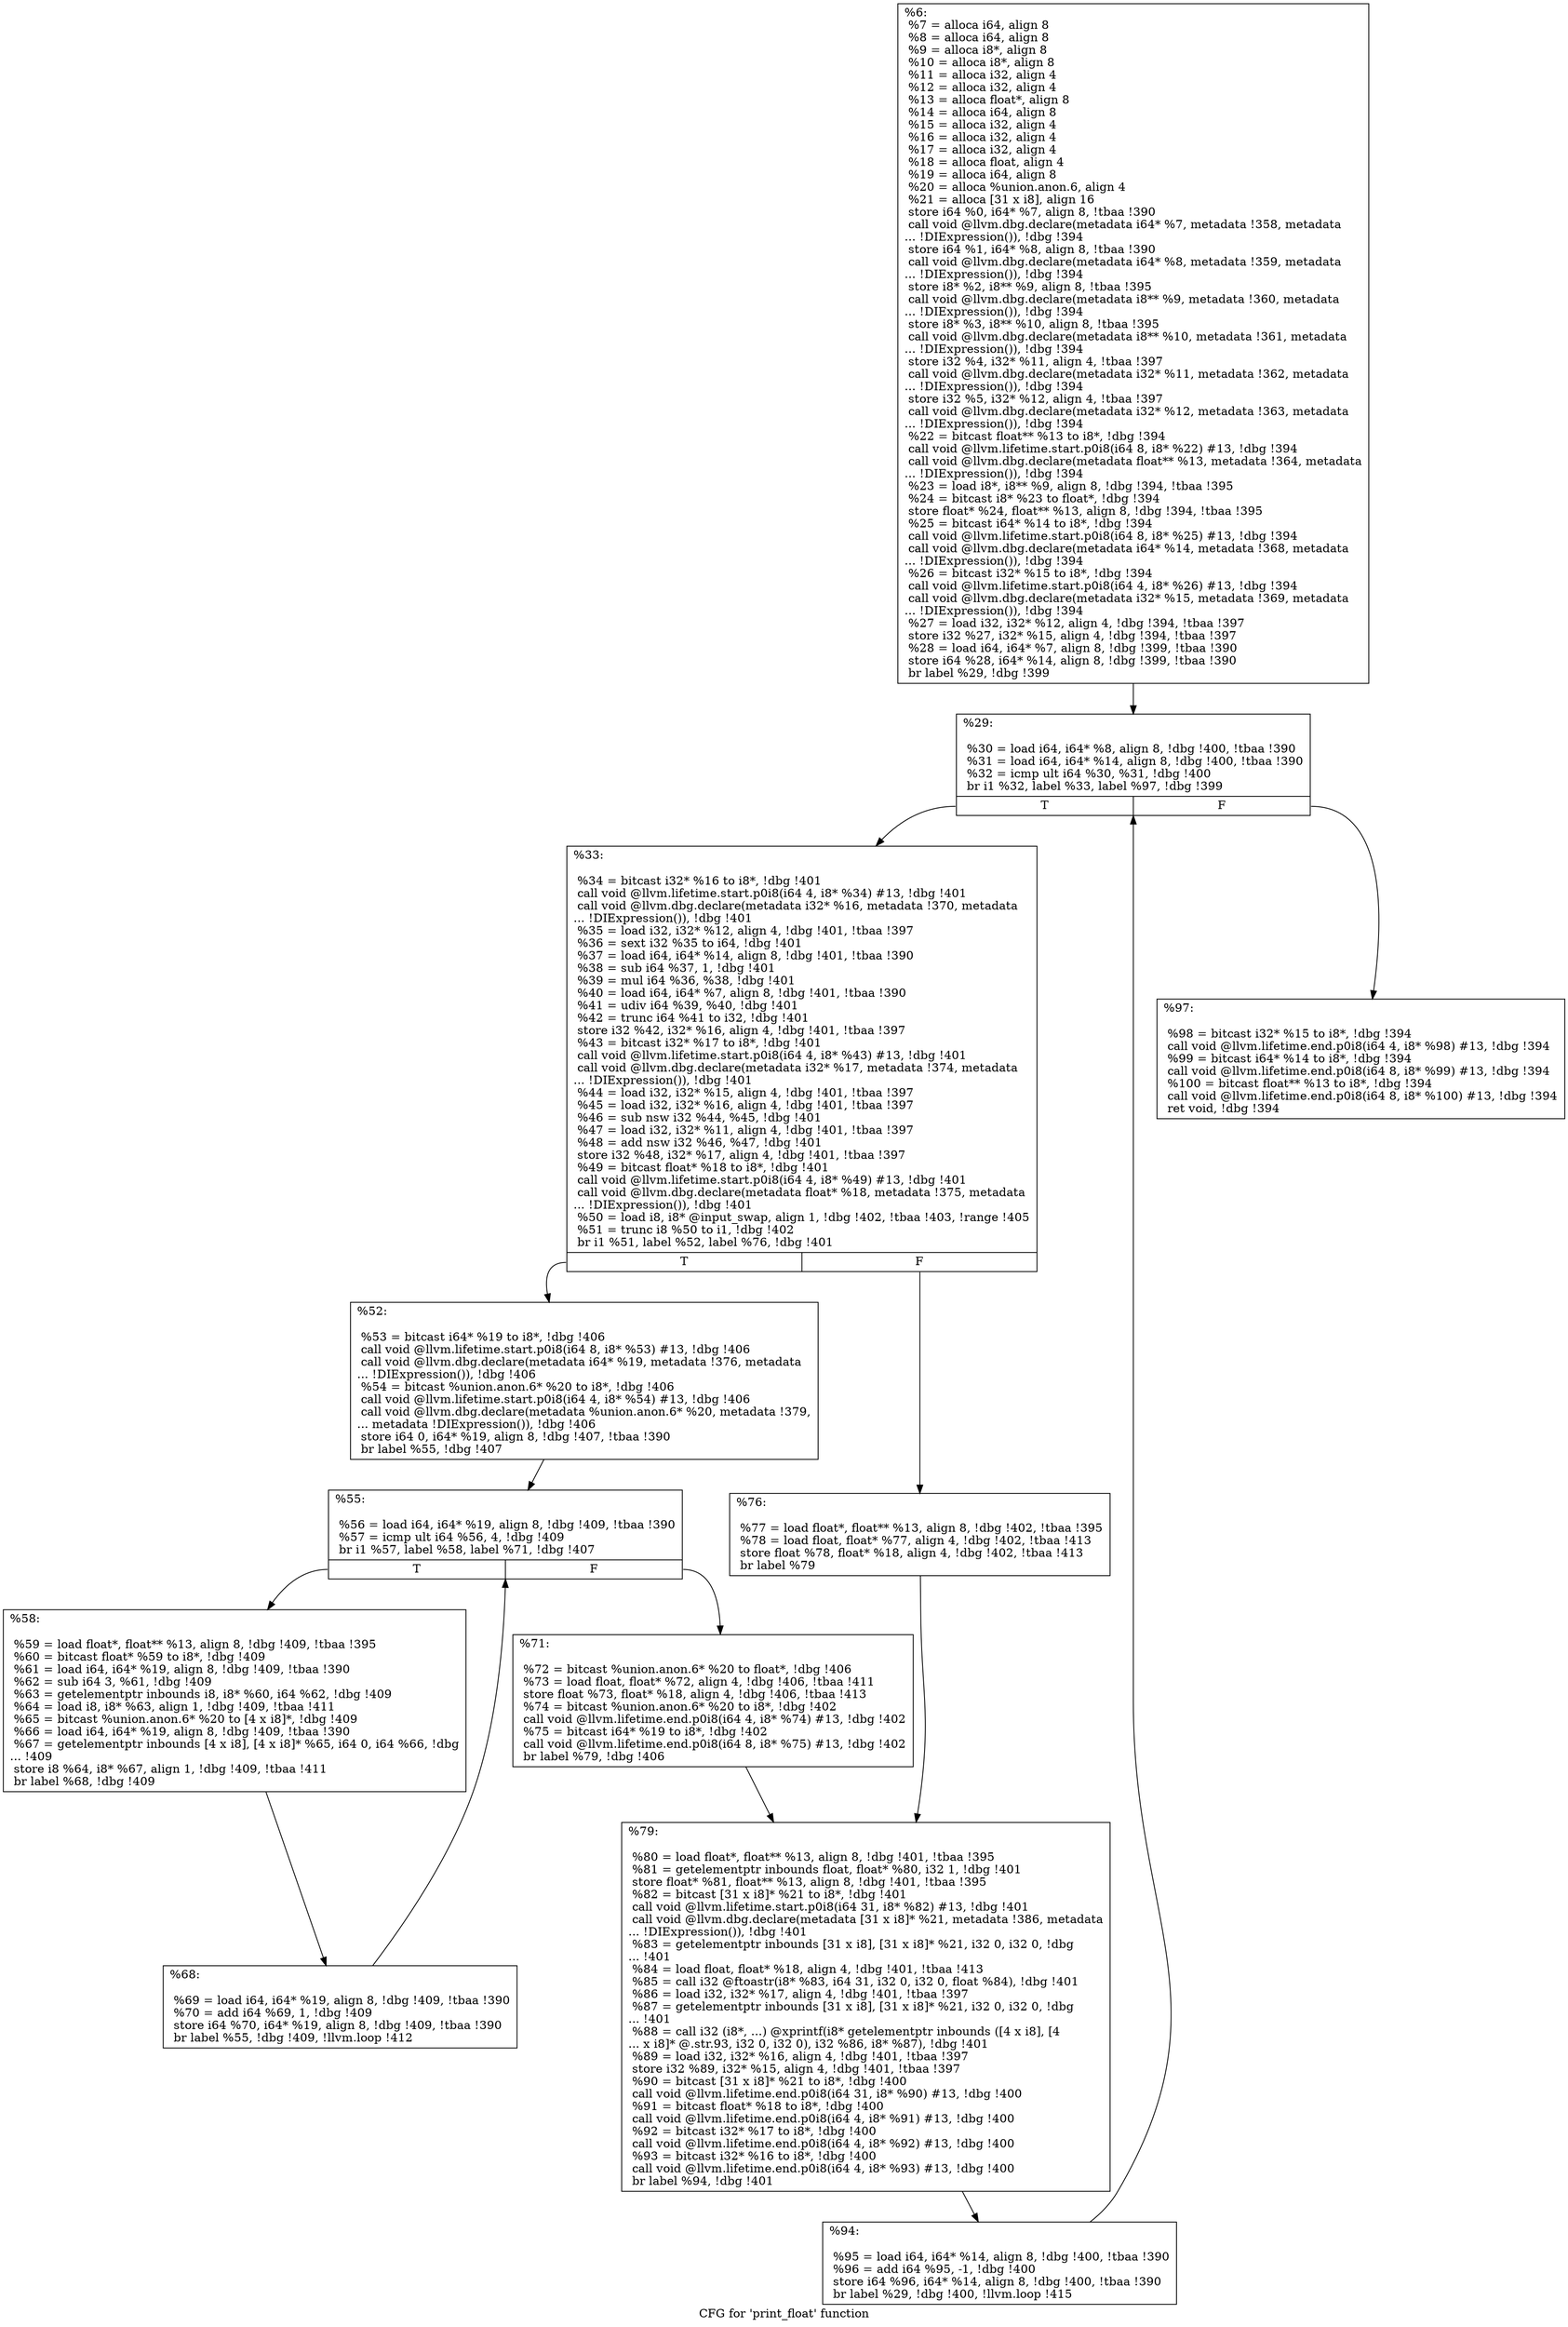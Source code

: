 digraph "CFG for 'print_float' function" {
	label="CFG for 'print_float' function";

	Node0x1c29890 [shape=record,label="{%6:\l  %7 = alloca i64, align 8\l  %8 = alloca i64, align 8\l  %9 = alloca i8*, align 8\l  %10 = alloca i8*, align 8\l  %11 = alloca i32, align 4\l  %12 = alloca i32, align 4\l  %13 = alloca float*, align 8\l  %14 = alloca i64, align 8\l  %15 = alloca i32, align 4\l  %16 = alloca i32, align 4\l  %17 = alloca i32, align 4\l  %18 = alloca float, align 4\l  %19 = alloca i64, align 8\l  %20 = alloca %union.anon.6, align 4\l  %21 = alloca [31 x i8], align 16\l  store i64 %0, i64* %7, align 8, !tbaa !390\l  call void @llvm.dbg.declare(metadata i64* %7, metadata !358, metadata\l... !DIExpression()), !dbg !394\l  store i64 %1, i64* %8, align 8, !tbaa !390\l  call void @llvm.dbg.declare(metadata i64* %8, metadata !359, metadata\l... !DIExpression()), !dbg !394\l  store i8* %2, i8** %9, align 8, !tbaa !395\l  call void @llvm.dbg.declare(metadata i8** %9, metadata !360, metadata\l... !DIExpression()), !dbg !394\l  store i8* %3, i8** %10, align 8, !tbaa !395\l  call void @llvm.dbg.declare(metadata i8** %10, metadata !361, metadata\l... !DIExpression()), !dbg !394\l  store i32 %4, i32* %11, align 4, !tbaa !397\l  call void @llvm.dbg.declare(metadata i32* %11, metadata !362, metadata\l... !DIExpression()), !dbg !394\l  store i32 %5, i32* %12, align 4, !tbaa !397\l  call void @llvm.dbg.declare(metadata i32* %12, metadata !363, metadata\l... !DIExpression()), !dbg !394\l  %22 = bitcast float** %13 to i8*, !dbg !394\l  call void @llvm.lifetime.start.p0i8(i64 8, i8* %22) #13, !dbg !394\l  call void @llvm.dbg.declare(metadata float** %13, metadata !364, metadata\l... !DIExpression()), !dbg !394\l  %23 = load i8*, i8** %9, align 8, !dbg !394, !tbaa !395\l  %24 = bitcast i8* %23 to float*, !dbg !394\l  store float* %24, float** %13, align 8, !dbg !394, !tbaa !395\l  %25 = bitcast i64* %14 to i8*, !dbg !394\l  call void @llvm.lifetime.start.p0i8(i64 8, i8* %25) #13, !dbg !394\l  call void @llvm.dbg.declare(metadata i64* %14, metadata !368, metadata\l... !DIExpression()), !dbg !394\l  %26 = bitcast i32* %15 to i8*, !dbg !394\l  call void @llvm.lifetime.start.p0i8(i64 4, i8* %26) #13, !dbg !394\l  call void @llvm.dbg.declare(metadata i32* %15, metadata !369, metadata\l... !DIExpression()), !dbg !394\l  %27 = load i32, i32* %12, align 4, !dbg !394, !tbaa !397\l  store i32 %27, i32* %15, align 4, !dbg !394, !tbaa !397\l  %28 = load i64, i64* %7, align 8, !dbg !399, !tbaa !390\l  store i64 %28, i64* %14, align 8, !dbg !399, !tbaa !390\l  br label %29, !dbg !399\l}"];
	Node0x1c29890 -> Node0x1c2fcc0;
	Node0x1c2fcc0 [shape=record,label="{%29:\l\l  %30 = load i64, i64* %8, align 8, !dbg !400, !tbaa !390\l  %31 = load i64, i64* %14, align 8, !dbg !400, !tbaa !390\l  %32 = icmp ult i64 %30, %31, !dbg !400\l  br i1 %32, label %33, label %97, !dbg !399\l|{<s0>T|<s1>F}}"];
	Node0x1c2fcc0:s0 -> Node0x1c2fd10;
	Node0x1c2fcc0:s1 -> Node0x1c2ffe0;
	Node0x1c2fd10 [shape=record,label="{%33:\l\l  %34 = bitcast i32* %16 to i8*, !dbg !401\l  call void @llvm.lifetime.start.p0i8(i64 4, i8* %34) #13, !dbg !401\l  call void @llvm.dbg.declare(metadata i32* %16, metadata !370, metadata\l... !DIExpression()), !dbg !401\l  %35 = load i32, i32* %12, align 4, !dbg !401, !tbaa !397\l  %36 = sext i32 %35 to i64, !dbg !401\l  %37 = load i64, i64* %14, align 8, !dbg !401, !tbaa !390\l  %38 = sub i64 %37, 1, !dbg !401\l  %39 = mul i64 %36, %38, !dbg !401\l  %40 = load i64, i64* %7, align 8, !dbg !401, !tbaa !390\l  %41 = udiv i64 %39, %40, !dbg !401\l  %42 = trunc i64 %41 to i32, !dbg !401\l  store i32 %42, i32* %16, align 4, !dbg !401, !tbaa !397\l  %43 = bitcast i32* %17 to i8*, !dbg !401\l  call void @llvm.lifetime.start.p0i8(i64 4, i8* %43) #13, !dbg !401\l  call void @llvm.dbg.declare(metadata i32* %17, metadata !374, metadata\l... !DIExpression()), !dbg !401\l  %44 = load i32, i32* %15, align 4, !dbg !401, !tbaa !397\l  %45 = load i32, i32* %16, align 4, !dbg !401, !tbaa !397\l  %46 = sub nsw i32 %44, %45, !dbg !401\l  %47 = load i32, i32* %11, align 4, !dbg !401, !tbaa !397\l  %48 = add nsw i32 %46, %47, !dbg !401\l  store i32 %48, i32* %17, align 4, !dbg !401, !tbaa !397\l  %49 = bitcast float* %18 to i8*, !dbg !401\l  call void @llvm.lifetime.start.p0i8(i64 4, i8* %49) #13, !dbg !401\l  call void @llvm.dbg.declare(metadata float* %18, metadata !375, metadata\l... !DIExpression()), !dbg !401\l  %50 = load i8, i8* @input_swap, align 1, !dbg !402, !tbaa !403, !range !405\l  %51 = trunc i8 %50 to i1, !dbg !402\l  br i1 %51, label %52, label %76, !dbg !401\l|{<s0>T|<s1>F}}"];
	Node0x1c2fd10:s0 -> Node0x1c2fd60;
	Node0x1c2fd10:s1 -> Node0x1c2fef0;
	Node0x1c2fd60 [shape=record,label="{%52:\l\l  %53 = bitcast i64* %19 to i8*, !dbg !406\l  call void @llvm.lifetime.start.p0i8(i64 8, i8* %53) #13, !dbg !406\l  call void @llvm.dbg.declare(metadata i64* %19, metadata !376, metadata\l... !DIExpression()), !dbg !406\l  %54 = bitcast %union.anon.6* %20 to i8*, !dbg !406\l  call void @llvm.lifetime.start.p0i8(i64 4, i8* %54) #13, !dbg !406\l  call void @llvm.dbg.declare(metadata %union.anon.6* %20, metadata !379,\l... metadata !DIExpression()), !dbg !406\l  store i64 0, i64* %19, align 8, !dbg !407, !tbaa !390\l  br label %55, !dbg !407\l}"];
	Node0x1c2fd60 -> Node0x1c2fdb0;
	Node0x1c2fdb0 [shape=record,label="{%55:\l\l  %56 = load i64, i64* %19, align 8, !dbg !409, !tbaa !390\l  %57 = icmp ult i64 %56, 4, !dbg !409\l  br i1 %57, label %58, label %71, !dbg !407\l|{<s0>T|<s1>F}}"];
	Node0x1c2fdb0:s0 -> Node0x1c2fe00;
	Node0x1c2fdb0:s1 -> Node0x1c2fea0;
	Node0x1c2fe00 [shape=record,label="{%58:\l\l  %59 = load float*, float** %13, align 8, !dbg !409, !tbaa !395\l  %60 = bitcast float* %59 to i8*, !dbg !409\l  %61 = load i64, i64* %19, align 8, !dbg !409, !tbaa !390\l  %62 = sub i64 3, %61, !dbg !409\l  %63 = getelementptr inbounds i8, i8* %60, i64 %62, !dbg !409\l  %64 = load i8, i8* %63, align 1, !dbg !409, !tbaa !411\l  %65 = bitcast %union.anon.6* %20 to [4 x i8]*, !dbg !409\l  %66 = load i64, i64* %19, align 8, !dbg !409, !tbaa !390\l  %67 = getelementptr inbounds [4 x i8], [4 x i8]* %65, i64 0, i64 %66, !dbg\l... !409\l  store i8 %64, i8* %67, align 1, !dbg !409, !tbaa !411\l  br label %68, !dbg !409\l}"];
	Node0x1c2fe00 -> Node0x1c2fe50;
	Node0x1c2fe50 [shape=record,label="{%68:\l\l  %69 = load i64, i64* %19, align 8, !dbg !409, !tbaa !390\l  %70 = add i64 %69, 1, !dbg !409\l  store i64 %70, i64* %19, align 8, !dbg !409, !tbaa !390\l  br label %55, !dbg !409, !llvm.loop !412\l}"];
	Node0x1c2fe50 -> Node0x1c2fdb0;
	Node0x1c2fea0 [shape=record,label="{%71:\l\l  %72 = bitcast %union.anon.6* %20 to float*, !dbg !406\l  %73 = load float, float* %72, align 4, !dbg !406, !tbaa !411\l  store float %73, float* %18, align 4, !dbg !406, !tbaa !413\l  %74 = bitcast %union.anon.6* %20 to i8*, !dbg !402\l  call void @llvm.lifetime.end.p0i8(i64 4, i8* %74) #13, !dbg !402\l  %75 = bitcast i64* %19 to i8*, !dbg !402\l  call void @llvm.lifetime.end.p0i8(i64 8, i8* %75) #13, !dbg !402\l  br label %79, !dbg !406\l}"];
	Node0x1c2fea0 -> Node0x1c2ff40;
	Node0x1c2fef0 [shape=record,label="{%76:\l\l  %77 = load float*, float** %13, align 8, !dbg !402, !tbaa !395\l  %78 = load float, float* %77, align 4, !dbg !402, !tbaa !413\l  store float %78, float* %18, align 4, !dbg !402, !tbaa !413\l  br label %79\l}"];
	Node0x1c2fef0 -> Node0x1c2ff40;
	Node0x1c2ff40 [shape=record,label="{%79:\l\l  %80 = load float*, float** %13, align 8, !dbg !401, !tbaa !395\l  %81 = getelementptr inbounds float, float* %80, i32 1, !dbg !401\l  store float* %81, float** %13, align 8, !dbg !401, !tbaa !395\l  %82 = bitcast [31 x i8]* %21 to i8*, !dbg !401\l  call void @llvm.lifetime.start.p0i8(i64 31, i8* %82) #13, !dbg !401\l  call void @llvm.dbg.declare(metadata [31 x i8]* %21, metadata !386, metadata\l... !DIExpression()), !dbg !401\l  %83 = getelementptr inbounds [31 x i8], [31 x i8]* %21, i32 0, i32 0, !dbg\l... !401\l  %84 = load float, float* %18, align 4, !dbg !401, !tbaa !413\l  %85 = call i32 @ftoastr(i8* %83, i64 31, i32 0, i32 0, float %84), !dbg !401\l  %86 = load i32, i32* %17, align 4, !dbg !401, !tbaa !397\l  %87 = getelementptr inbounds [31 x i8], [31 x i8]* %21, i32 0, i32 0, !dbg\l... !401\l  %88 = call i32 (i8*, ...) @xprintf(i8* getelementptr inbounds ([4 x i8], [4\l... x i8]* @.str.93, i32 0, i32 0), i32 %86, i8* %87), !dbg !401\l  %89 = load i32, i32* %16, align 4, !dbg !401, !tbaa !397\l  store i32 %89, i32* %15, align 4, !dbg !401, !tbaa !397\l  %90 = bitcast [31 x i8]* %21 to i8*, !dbg !400\l  call void @llvm.lifetime.end.p0i8(i64 31, i8* %90) #13, !dbg !400\l  %91 = bitcast float* %18 to i8*, !dbg !400\l  call void @llvm.lifetime.end.p0i8(i64 4, i8* %91) #13, !dbg !400\l  %92 = bitcast i32* %17 to i8*, !dbg !400\l  call void @llvm.lifetime.end.p0i8(i64 4, i8* %92) #13, !dbg !400\l  %93 = bitcast i32* %16 to i8*, !dbg !400\l  call void @llvm.lifetime.end.p0i8(i64 4, i8* %93) #13, !dbg !400\l  br label %94, !dbg !401\l}"];
	Node0x1c2ff40 -> Node0x1c2ff90;
	Node0x1c2ff90 [shape=record,label="{%94:\l\l  %95 = load i64, i64* %14, align 8, !dbg !400, !tbaa !390\l  %96 = add i64 %95, -1, !dbg !400\l  store i64 %96, i64* %14, align 8, !dbg !400, !tbaa !390\l  br label %29, !dbg !400, !llvm.loop !415\l}"];
	Node0x1c2ff90 -> Node0x1c2fcc0;
	Node0x1c2ffe0 [shape=record,label="{%97:\l\l  %98 = bitcast i32* %15 to i8*, !dbg !394\l  call void @llvm.lifetime.end.p0i8(i64 4, i8* %98) #13, !dbg !394\l  %99 = bitcast i64* %14 to i8*, !dbg !394\l  call void @llvm.lifetime.end.p0i8(i64 8, i8* %99) #13, !dbg !394\l  %100 = bitcast float** %13 to i8*, !dbg !394\l  call void @llvm.lifetime.end.p0i8(i64 8, i8* %100) #13, !dbg !394\l  ret void, !dbg !394\l}"];
}
